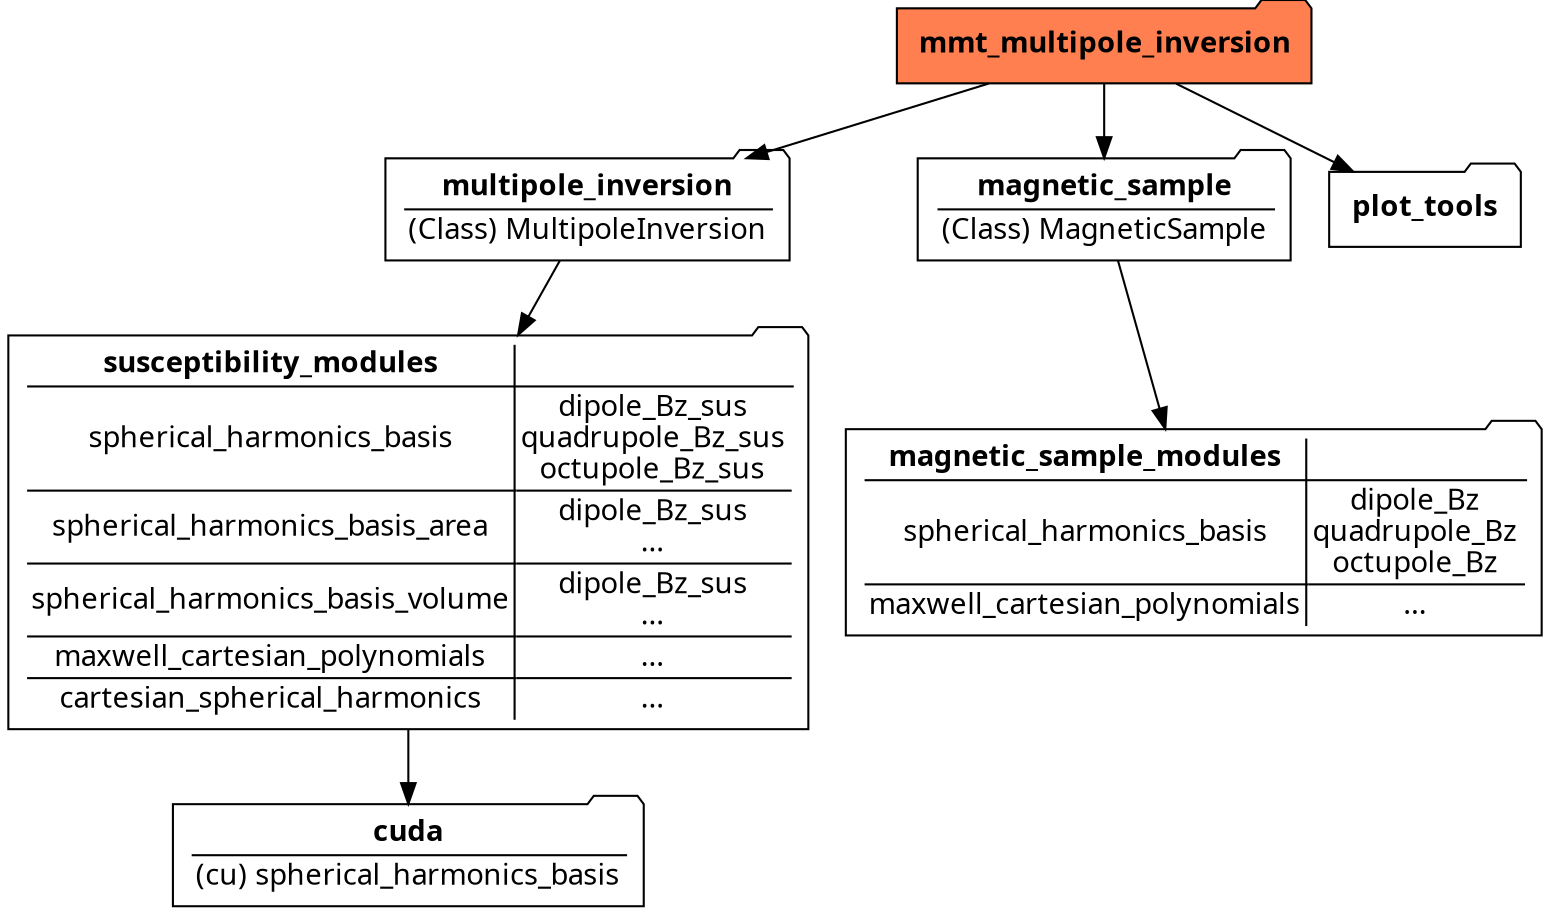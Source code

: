 digraph "packages" {
    node [shape=folder fontname=FiraMono]
    mmt_minv [style=filled fillcolor=coral label=<
        <TABLE BORDER="0" CELLBORDER="0" CELLSPACING="0">
            <TR><TD><B>mmt_multipole_inversion</B></TD></TR>
        </TABLE>>];
    minv [label=<
        <TABLE BORDER="0" CELLBORDER="0" ROWS="*" CELLSPACING="1">
            <TR><TD><B>multipole_inversion</B></TD></TR>
            <TR><TD>(Class) MultipoleInversion</TD></TR>
        </TABLE>>];
    susc [label=<
        <TABLE BORDER="0" CELLBORDER="0" ROWS="*" COLUMNS="*" CELLSPACING="1">
            <TR><TD><B>susceptibility_modules</B></TD></TR>
            <TR>
              <TD>spherical_harmonics_basis</TD>
              <TD>dipole_Bz_sus<BR/>quadrupole_Bz_sus<BR/>octupole_Bz_sus</TD>
            </TR>
            <TR>
              <TD>spherical_harmonics_basis_area</TD>
              <TD>dipole_Bz_sus<BR/>...</TD>
            </TR>
            <TR>
              <TD>spherical_harmonics_basis_volume</TD>
              <TD>dipole_Bz_sus<BR/>...</TD>
            </TR>
            <TR>
              <TD>maxwell_cartesian_polynomials</TD>
              <TD>...</TD>
            </TR>
            <TR>
              <TD>cartesian_spherical_harmonics</TD>
              <TD>...</TD>
            </TR>
        </TABLE>>];
    suscCuda [label=<
        <TABLE BORDER="0" CELLBORDER="0" ROWS="*" COLUMNS="*" CELLSPACING="1">
            <TR><TD><B>cuda</B></TD></TR>
            <TR><TD>(cu) spherical_harmonics_basis</TD></TR>
        </TABLE>>];
    magsamp [label=<
        <TABLE BORDER="0" CELLBORDER="0" ROWS="*" COLUMNS="*" CELLSPACING="1">
            <TR><TD><B>magnetic_sample</B></TD></TR>
            <TR><TD>(Class) MagneticSample</TD></TR>
        </TABLE>>];
    magsampmods [label=<
        <TABLE BORDER="0" CELLBORDER="0" ROWS="*" COLUMNS="*" CELLSPACING="1">
            <TR><TD><B>magnetic_sample_modules</B></TD></TR>
            <TR>
              <TD>spherical_harmonics_basis</TD>
              <TD>dipole_Bz<BR/>quadrupole_Bz<BR/>octupole_Bz<BR/></TD>
            </TR>
            <TR>
              <TD>maxwell_cartesian_polynomials</TD>
              <TD>...</TD>
            </TR>
        </TABLE>>];
    plot [label=<
        <TABLE BORDER="0" CELLBORDER="0" ROWS="*" COLUMNS="*" CELLSPACING="1">
            <TR><TD><B>plot_tools</B></TD></TR>
        </TABLE>>];
    mmt_minv -> minv;
    minv -> susc;
    susc -> suscCuda;
    mmt_minv -> magsamp;
    magsamp -> magsampmods;
    mmt_minv -> plot;
}
